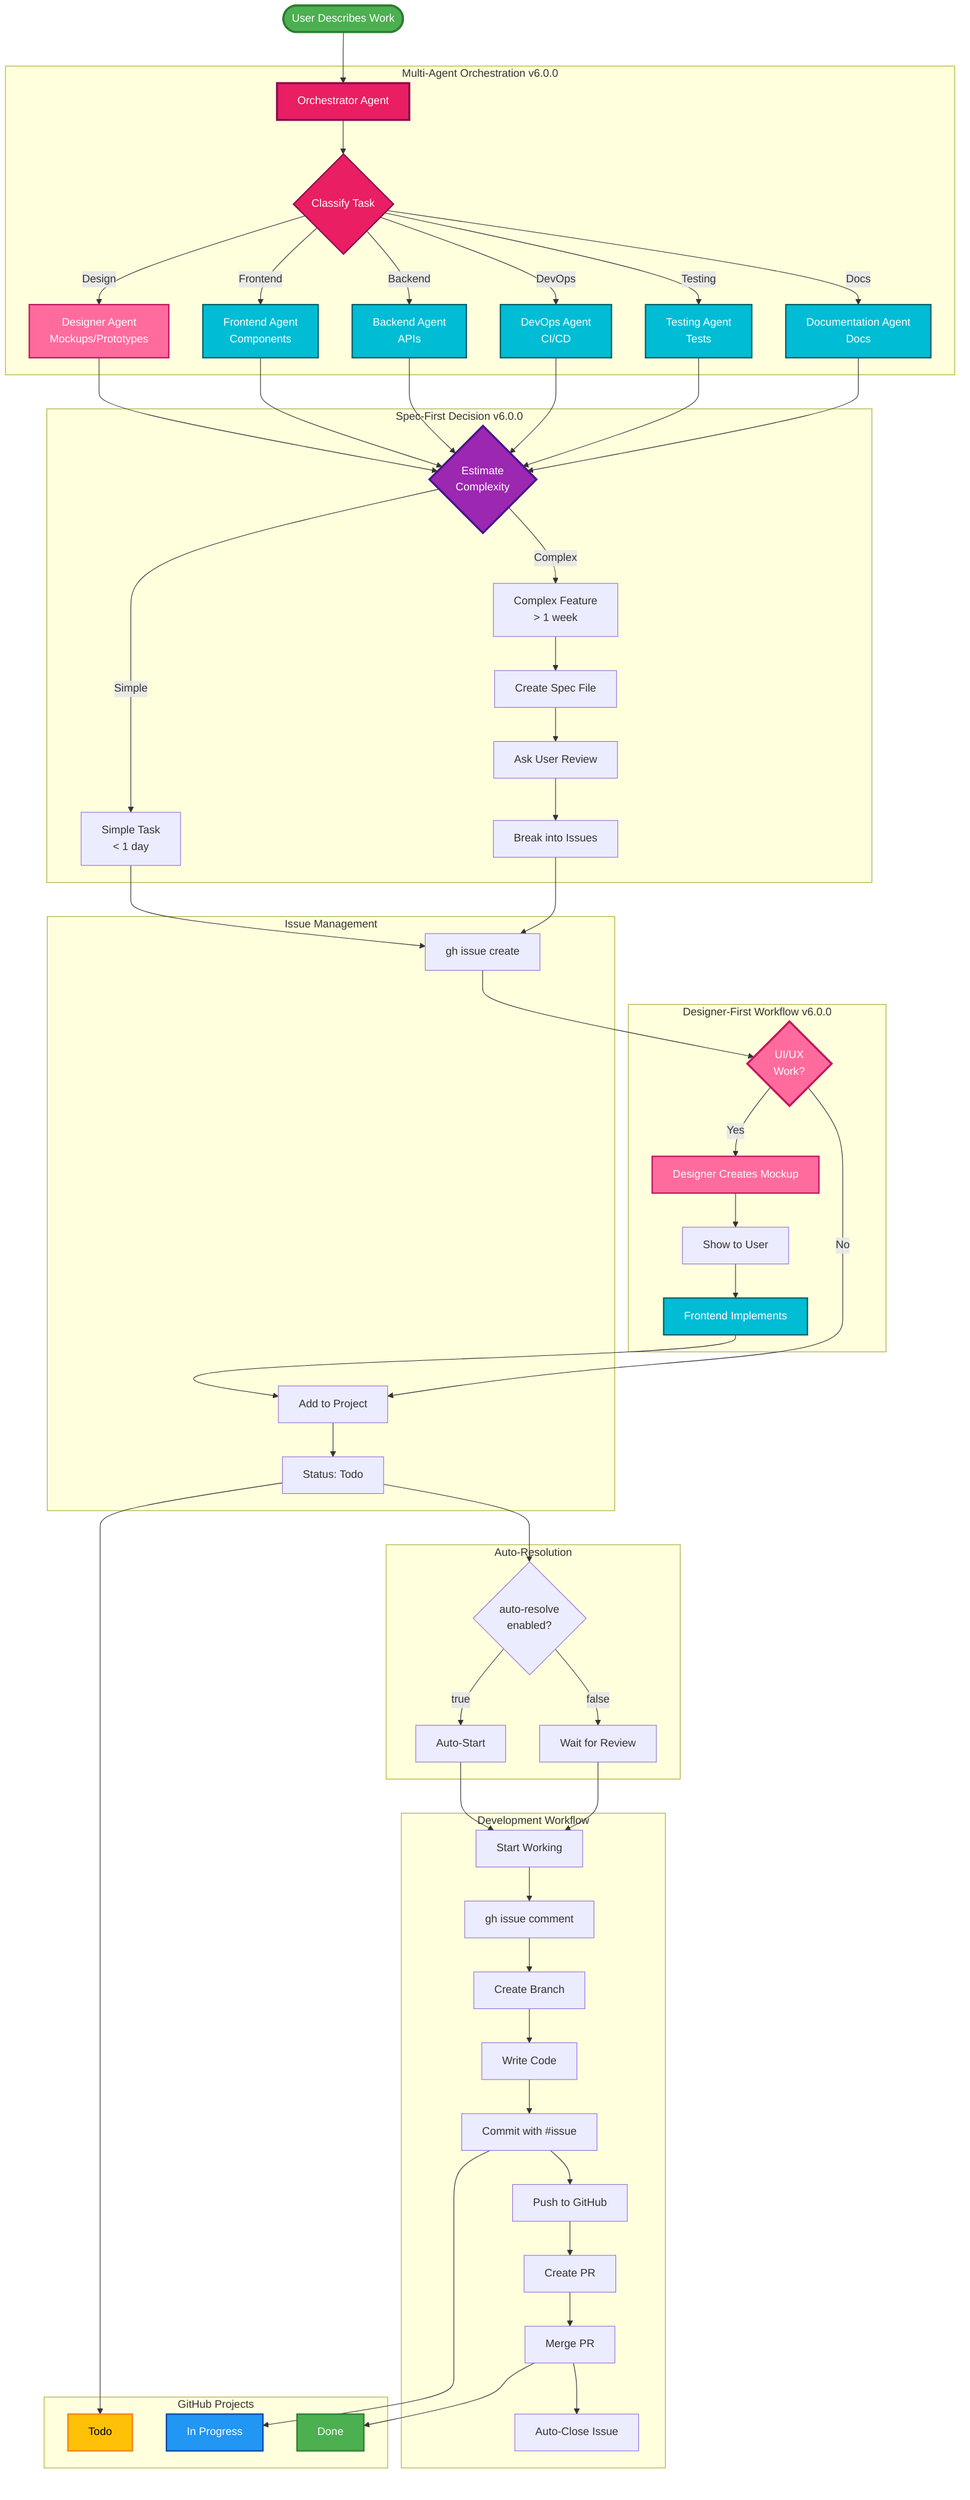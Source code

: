 graph TB
    START([User Describes Work])

    subgraph "Multi-Agent Orchestration v6.0.0"
        ORCHESTRATOR[Orchestrator Agent]
        CLASSIFY{Classify Task}

        ROUTE_DESIGNER[Designer Agent<br/>Mockups/Prototypes]
        ROUTE_FRONTEND[Frontend Agent<br/>Components]
        ROUTE_BACKEND[Backend Agent<br/>APIs]
        ROUTE_DEVOPS[DevOps Agent<br/>CI/CD]
        ROUTE_TESTING[Testing Agent<br/>Tests]
        ROUTE_DOCS[Documentation Agent<br/>Docs]
    end

    subgraph "Spec-First Decision v6.0.0"
        COMPLEXITY{Estimate<br/>Complexity}
        SIMPLE[Simple Task<br/>< 1 day]
        COMPLEX[Complex Feature<br/>> 1 week]
        CREATE_SPEC[Create Spec File]
        ASK_REVIEW[Ask User Review]
        BREAK_DOWN[Break into Issues]
    end

    subgraph "Designer-First Workflow v6.0.0"
        UI_CHECK{UI/UX<br/>Work?}
        DESIGNER_MOCKUP[Designer Creates Mockup]
        MOCKUP_REVIEW[Show to User]
        FRONTEND_IMPL[Frontend Implements]
    end

    subgraph "Issue Management"
        CREATE_ISSUE[gh issue create]
        ADD_PROJECT[Add to Project]
        SET_TODO[Status: Todo]
    end

    subgraph "Auto-Resolution"
        CHECK_CONFIG{auto-resolve<br/>enabled?}
        AUTO_START[Auto-Start]
        WAIT_REVIEW[Wait for Review]
    end

    subgraph "Development Workflow"
        START_WORK[Start Working]
        COMMENT_START[gh issue comment]
        CREATE_BRANCH[Create Branch]
        IMPLEMENT[Write Code]
        COMMIT[Commit with #issue]
        PUSH[Push to GitHub]
        CREATE_PR[Create PR]
        MERGE_PR[Merge PR]
        AUTO_CLOSE[Auto-Close Issue]
    end

    subgraph "GitHub Projects"
        TODO[Todo]
        INPROGRESS[In Progress]
        DONE[Done]
    end

    START --> ORCHESTRATOR
    ORCHESTRATOR --> CLASSIFY

    CLASSIFY -->|Design| ROUTE_DESIGNER
    CLASSIFY -->|Frontend| ROUTE_FRONTEND
    CLASSIFY -->|Backend| ROUTE_BACKEND
    CLASSIFY -->|DevOps| ROUTE_DEVOPS
    CLASSIFY -->|Testing| ROUTE_TESTING
    CLASSIFY -->|Docs| ROUTE_DOCS

    ROUTE_DESIGNER --> COMPLEXITY
    ROUTE_FRONTEND --> COMPLEXITY
    ROUTE_BACKEND --> COMPLEXITY
    ROUTE_DEVOPS --> COMPLEXITY
    ROUTE_TESTING --> COMPLEXITY
    ROUTE_DOCS --> COMPLEXITY

    COMPLEXITY -->|Simple| SIMPLE
    COMPLEXITY -->|Complex| COMPLEX

    SIMPLE --> CREATE_ISSUE
    COMPLEX --> CREATE_SPEC
    CREATE_SPEC --> ASK_REVIEW
    ASK_REVIEW --> BREAK_DOWN
    BREAK_DOWN --> CREATE_ISSUE

    CREATE_ISSUE --> UI_CHECK
    UI_CHECK -->|Yes| DESIGNER_MOCKUP
    UI_CHECK -->|No| ADD_PROJECT
    DESIGNER_MOCKUP --> MOCKUP_REVIEW
    MOCKUP_REVIEW --> FRONTEND_IMPL
    FRONTEND_IMPL --> ADD_PROJECT

    ADD_PROJECT --> SET_TODO
    SET_TODO --> TODO
    SET_TODO --> CHECK_CONFIG

    CHECK_CONFIG -->|true| AUTO_START
    CHECK_CONFIG -->|false| WAIT_REVIEW
    WAIT_REVIEW --> START_WORK
    AUTO_START --> START_WORK

    START_WORK --> COMMENT_START
    COMMENT_START --> CREATE_BRANCH
    CREATE_BRANCH --> IMPLEMENT
    IMPLEMENT --> COMMIT
    COMMIT --> INPROGRESS
    COMMIT --> PUSH
    PUSH --> CREATE_PR
    CREATE_PR --> MERGE_PR
    MERGE_PR --> DONE
    MERGE_PR --> AUTO_CLOSE

    style START fill:#4CAF50,stroke:#2E7D32,stroke-width:3px,color:#fff
    style ORCHESTRATOR fill:#E91E63,stroke:#880E4F,stroke-width:3px,color:#fff
    style CLASSIFY fill:#E91E63,stroke:#880E4F,stroke-width:2px,color:#fff
    style ROUTE_DESIGNER fill:#FF6B9D,stroke:#C2185B,stroke-width:2px,color:#fff
    style ROUTE_FRONTEND fill:#00BCD4,stroke:#006064,stroke-width:2px,color:#fff
    style ROUTE_BACKEND fill:#00BCD4,stroke:#006064,stroke-width:2px,color:#fff
    style ROUTE_DEVOPS fill:#00BCD4,stroke:#006064,stroke-width:2px,color:#fff
    style ROUTE_TESTING fill:#00BCD4,stroke:#006064,stroke-width:2px,color:#fff
    style ROUTE_DOCS fill:#00BCD4,stroke:#006064,stroke-width:2px,color:#fff
    style COMPLEXITY fill:#9C27B0,stroke:#4A148C,stroke-width:3px,color:#fff
    style UI_CHECK fill:#FF6B9D,stroke:#C2185B,stroke-width:3px,color:#fff
    style DESIGNER_MOCKUP fill:#FF6B9D,stroke:#C2185B,stroke-width:2px,color:#fff
    style FRONTEND_IMPL fill:#00BCD4,stroke:#006064,stroke-width:2px,color:#fff
    style TODO fill:#FFC107,stroke:#F57F17,stroke-width:2px,color:#000
    style INPROGRESS fill:#2196F3,stroke:#0D47A1,stroke-width:2px,color:#fff
    style DONE fill:#4CAF50,stroke:#2E7D32,stroke-width:2px,color:#fff